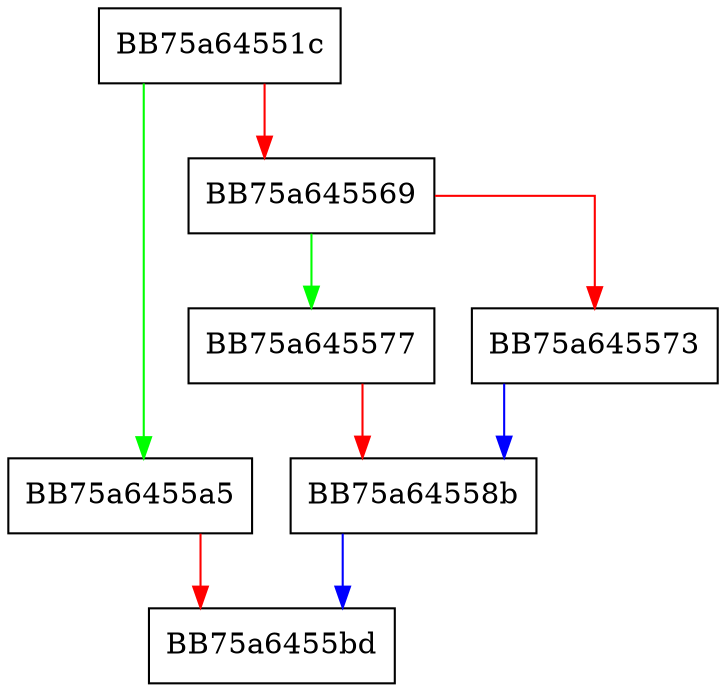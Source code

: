 digraph sqlite3TriggerInsertStep {
  node [shape="box"];
  graph [splines=ortho];
  BB75a64551c -> BB75a6455a5 [color="green"];
  BB75a64551c -> BB75a645569 [color="red"];
  BB75a645569 -> BB75a645577 [color="green"];
  BB75a645569 -> BB75a645573 [color="red"];
  BB75a645573 -> BB75a64558b [color="blue"];
  BB75a645577 -> BB75a64558b [color="red"];
  BB75a64558b -> BB75a6455bd [color="blue"];
  BB75a6455a5 -> BB75a6455bd [color="red"];
}